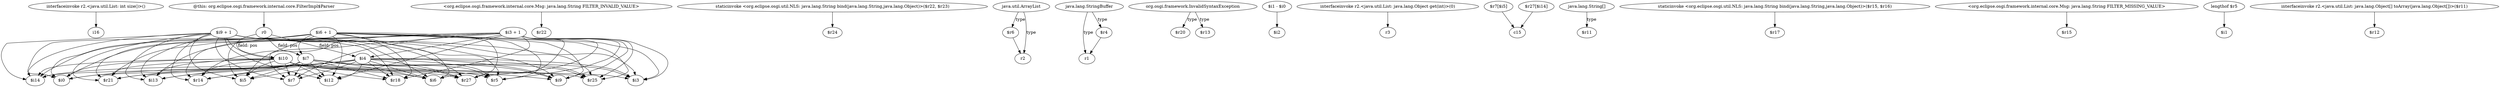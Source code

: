 digraph g {
0[label="interfaceinvoke r2.<java.util.List: int size()>()"]
1[label="i16"]
0->1[label=""]
2[label="$i4"]
3[label="$i5"]
2->3[label=""]
4[label="$i7"]
5[label="$i3"]
4->5[label=""]
6[label="$i6 + 1"]
7[label="$i6"]
6->7[label=""]
8[label="$i9 + 1"]
9[label="$i14"]
8->9[label=""]
10[label="<org.eclipse.osgi.framework.internal.core.Msg: java.lang.String FILTER_INVALID_VALUE>"]
11[label="$r22"]
10->11[label=""]
12[label="staticinvoke <org.eclipse.osgi.util.NLS: java.lang.String bind(java.lang.String,java.lang.Object)>($r22, $r23)"]
13[label="$r24"]
12->13[label=""]
14[label="$r6"]
15[label="r2"]
14->15[label=""]
16[label="$i0"]
4->16[label=""]
17[label="$i10"]
18[label="$r21"]
17->18[label=""]
19[label="$i3 + 1"]
20[label="$i13"]
19->20[label=""]
21[label="java.lang.StringBuffer"]
22[label="r1"]
21->22[label="type"]
23[label="$r14"]
4->23[label=""]
24[label="r0"]
24->17[label="field: pos"]
4->3[label=""]
25[label="$r25"]
19->25[label=""]
6->3[label=""]
26[label="$i12"]
8->26[label=""]
27[label="$i9"]
19->27[label=""]
28[label="$r18"]
4->28[label=""]
29[label="$r5"]
17->29[label=""]
6->23[label=""]
30[label="org.osgi.framework.InvalidSyntaxException"]
31[label="$r20"]
30->31[label="type"]
32[label="$i1 - $i0"]
33[label="$i2"]
32->33[label=""]
34[label="$r27"]
19->34[label=""]
35[label="interfaceinvoke r2.<java.util.List: java.lang.Object get(int)>(0)"]
36[label="r3"]
35->36[label=""]
2->5[label=""]
2->28[label=""]
8->29[label=""]
8->20[label=""]
37[label="$r4"]
37->22[label=""]
38[label="$r7"]
17->38[label=""]
17->3[label=""]
17->16[label=""]
19->9[label=""]
8->18[label=""]
6->38[label=""]
8->28[label=""]
21->37[label="type"]
6->4[label=""]
6->16[label=""]
17->5[label=""]
6->5[label=""]
8->23[label=""]
19->26[label=""]
2->16[label=""]
4->7[label=""]
2->38[label=""]
19->23[label=""]
39[label="$r7[$i5]"]
40[label="c15"]
39->40[label=""]
6->34[label=""]
8->27[label=""]
41[label="java.lang.String[]"]
42[label="$r11"]
41->42[label="type"]
2->7[label=""]
8->25[label=""]
43[label="staticinvoke <org.eclipse.osgi.util.NLS: java.lang.String bind(java.lang.String,java.lang.Object)>($r15, $r16)"]
44[label="$r17"]
43->44[label=""]
45[label="<org.eclipse.osgi.framework.internal.core.Msg: java.lang.String FILTER_MISSING_VALUE>"]
46[label="$r15"]
45->46[label=""]
19->18[label=""]
19->29[label=""]
47[label="lengthof $r5"]
48[label="$i1"]
47->48[label=""]
4->26[label=""]
8->3[label=""]
8->5[label=""]
4->38[label=""]
17->7[label=""]
49[label="java.util.ArrayList"]
49->14[label="type"]
2->27[label=""]
8->7[label=""]
17->34[label=""]
6->9[label=""]
6->18[label=""]
2->20[label=""]
4->9[label=""]
8->17[label=""]
2->34[label=""]
6->29[label=""]
6->26[label=""]
4->27[label=""]
19->5[label=""]
19->28[label=""]
4->20[label=""]
17->23[label=""]
50[label="interfaceinvoke r2.<java.util.List: java.lang.Object[] toArray(java.lang.Object[])>($r11)"]
51[label="$r12"]
50->51[label=""]
4->25[label=""]
6->27[label=""]
2->18[label=""]
19->3[label=""]
4->18[label=""]
6->28[label=""]
49->15[label="type"]
4->34[label=""]
52[label="$r13"]
30->52[label="type"]
53[label="@this: org.eclipse.osgi.framework.internal.core.FilterImpl$Parser"]
53->24[label=""]
17->26[label=""]
17->28[label=""]
2->25[label=""]
8->34[label=""]
17->20[label=""]
17->9[label=""]
19->16[label=""]
19->7[label=""]
6->25[label=""]
19->38[label=""]
24->4[label="field: pos"]
8->38[label=""]
8->16[label=""]
2->9[label=""]
17->27[label=""]
19->2[label=""]
54[label="$r27[$i14]"]
54->40[label=""]
4->29[label=""]
2->29[label=""]
24->2[label="field: pos"]
2->26[label=""]
6->20[label=""]
2->23[label=""]
17->25[label=""]
}